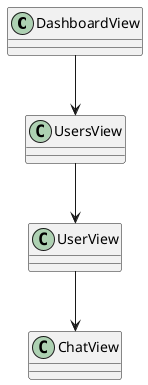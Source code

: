 @startuml

class DashboardView
class UsersView
class UserView
class ChatView

DashboardView --> UsersView
UsersView --> UserView
UserView --> ChatView

@enduml